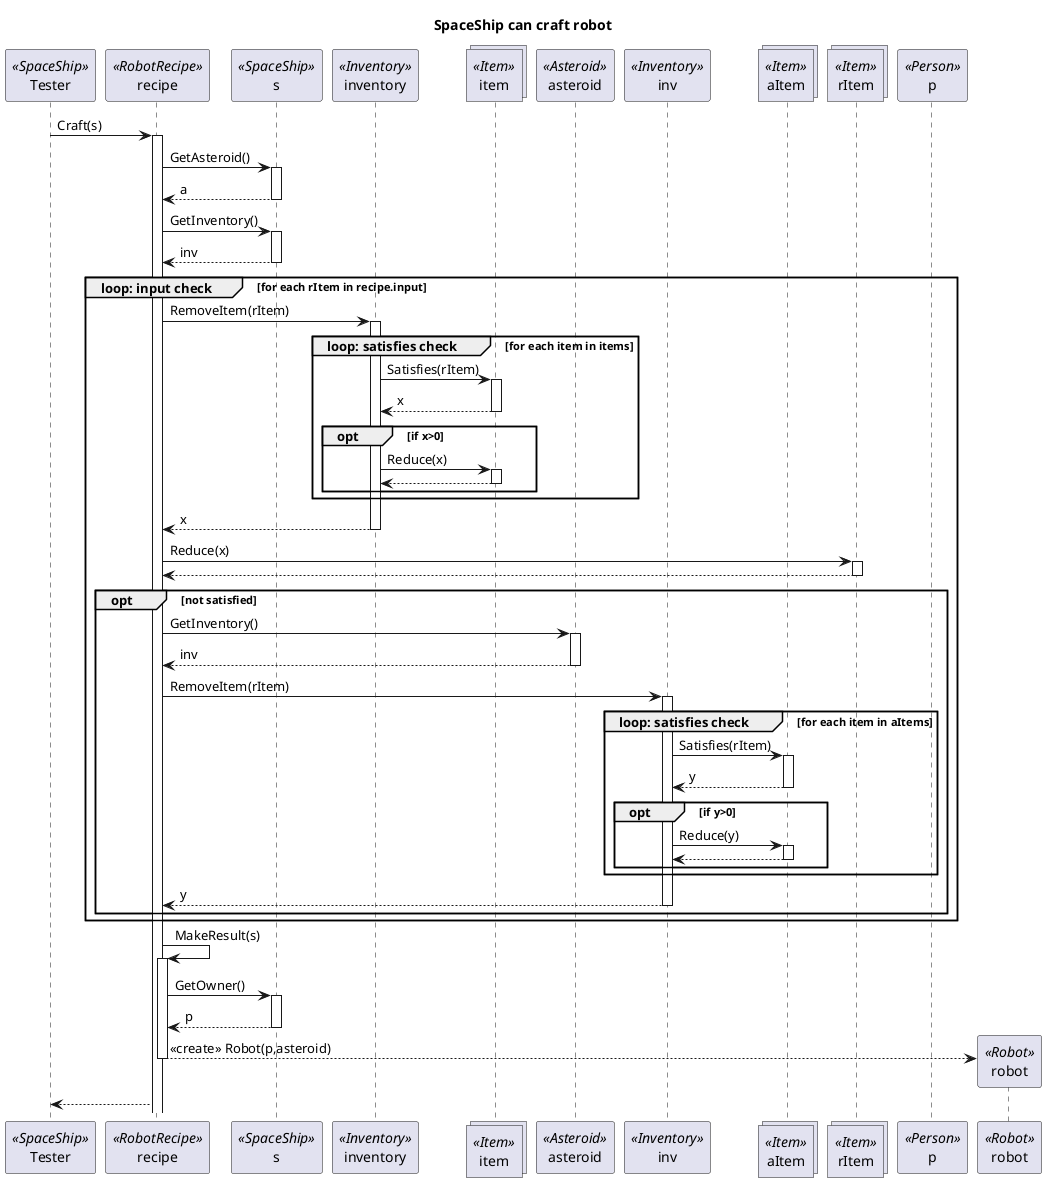 @startuml
participant Tester as Tester<<SpaceShip>>
participant recipe as recipe <<RobotRecipe>>
participant s as s <<SpaceShip>>
participant inventory as inventory <<Inventory>>
collections item as item <<Item>>
participant asteroid as asteroid <<Asteroid>>
participant inv as inv <<Inventory>>
collections aItem as aItem <<Item>>
collections rItem as rItem <<Item>>
participant p as p <<Person>>
participant robot as robot <<Robot>>

title SpaceShip can craft robot

Tester-> recipe++: Craft(s)

recipe -> s++: GetAsteroid()
s --> recipe--: a

recipe -> s++: GetInventory()
s --> recipe--: inv

group loop: input check[for each rItem in recipe.input]

    recipe -> inventory++: RemoveItem(rItem)

    group loop: satisfies check [for each item in items] 
         inventory -> item++: Satisfies(rItem)
         item --> inventory--: x
        group opt [if x>0]
            inventory -> item++: Reduce(x)
            item --> inventory--:
        end
    end

    inventory-->recipe--: x

    recipe -> rItem++: Reduce(x)
    rItem --> recipe--: 

    group opt [not satisfied]
        recipe -> asteroid++: GetInventory()
        asteroid --> recipe--: inv

        recipe -> inv++: RemoveItem(rItem)

            group loop: satisfies check [for each item in aItems] 
                 inv -> aItem++: Satisfies(rItem)
                 aItem --> inv--: y
                group opt [if y>0]
                      inv -> aItem++: Reduce(y)
                      aItem --> inv--:
                 end
           end
        inv--> recipe--: y
    end
end
recipe -> recipe++: MakeResult(s)
recipe -> s++: GetOwner()

s--> recipe--: p

create robot
recipe --> robot--: <<create>> Robot(p,asteroid)

recipe --> Tester: 
 
@enduml